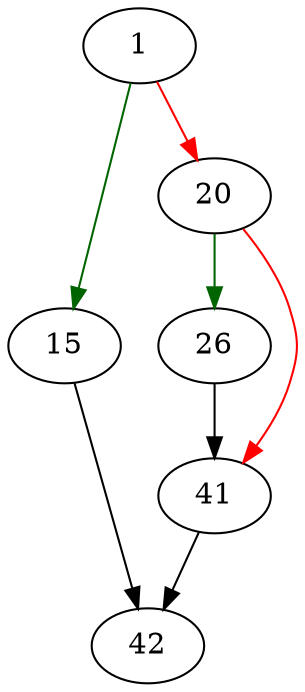strict digraph "exprSetHeight" {
	// Node definitions.
	1 [entry=true];
	15;
	20;
	42;
	26;
	41;

	// Edge definitions.
	1 -> 15 [
		color=darkgreen
		cond=true
	];
	1 -> 20 [
		color=red
		cond=false
	];
	15 -> 42;
	20 -> 26 [
		color=darkgreen
		cond=true
	];
	20 -> 41 [
		color=red
		cond=false
	];
	26 -> 41;
	41 -> 42;
}